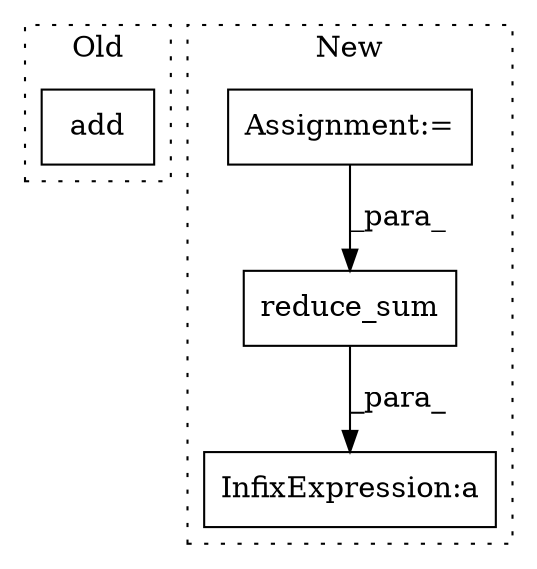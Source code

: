 digraph G {
subgraph cluster0 {
1 [label="add" a="32" s="4395,4800" l="4,1" shape="box"];
label = "Old";
style="dotted";
}
subgraph cluster1 {
2 [label="reduce_sum" a="32" s="4884,4940" l="11,1" shape="box"];
3 [label="InfixExpression:a" a="27" s="5035" l="3" shape="box"];
4 [label="Assignment:=" a="7" s="4707" l="1" shape="box"];
label = "New";
style="dotted";
}
2 -> 3 [label="_para_"];
4 -> 2 [label="_para_"];
}